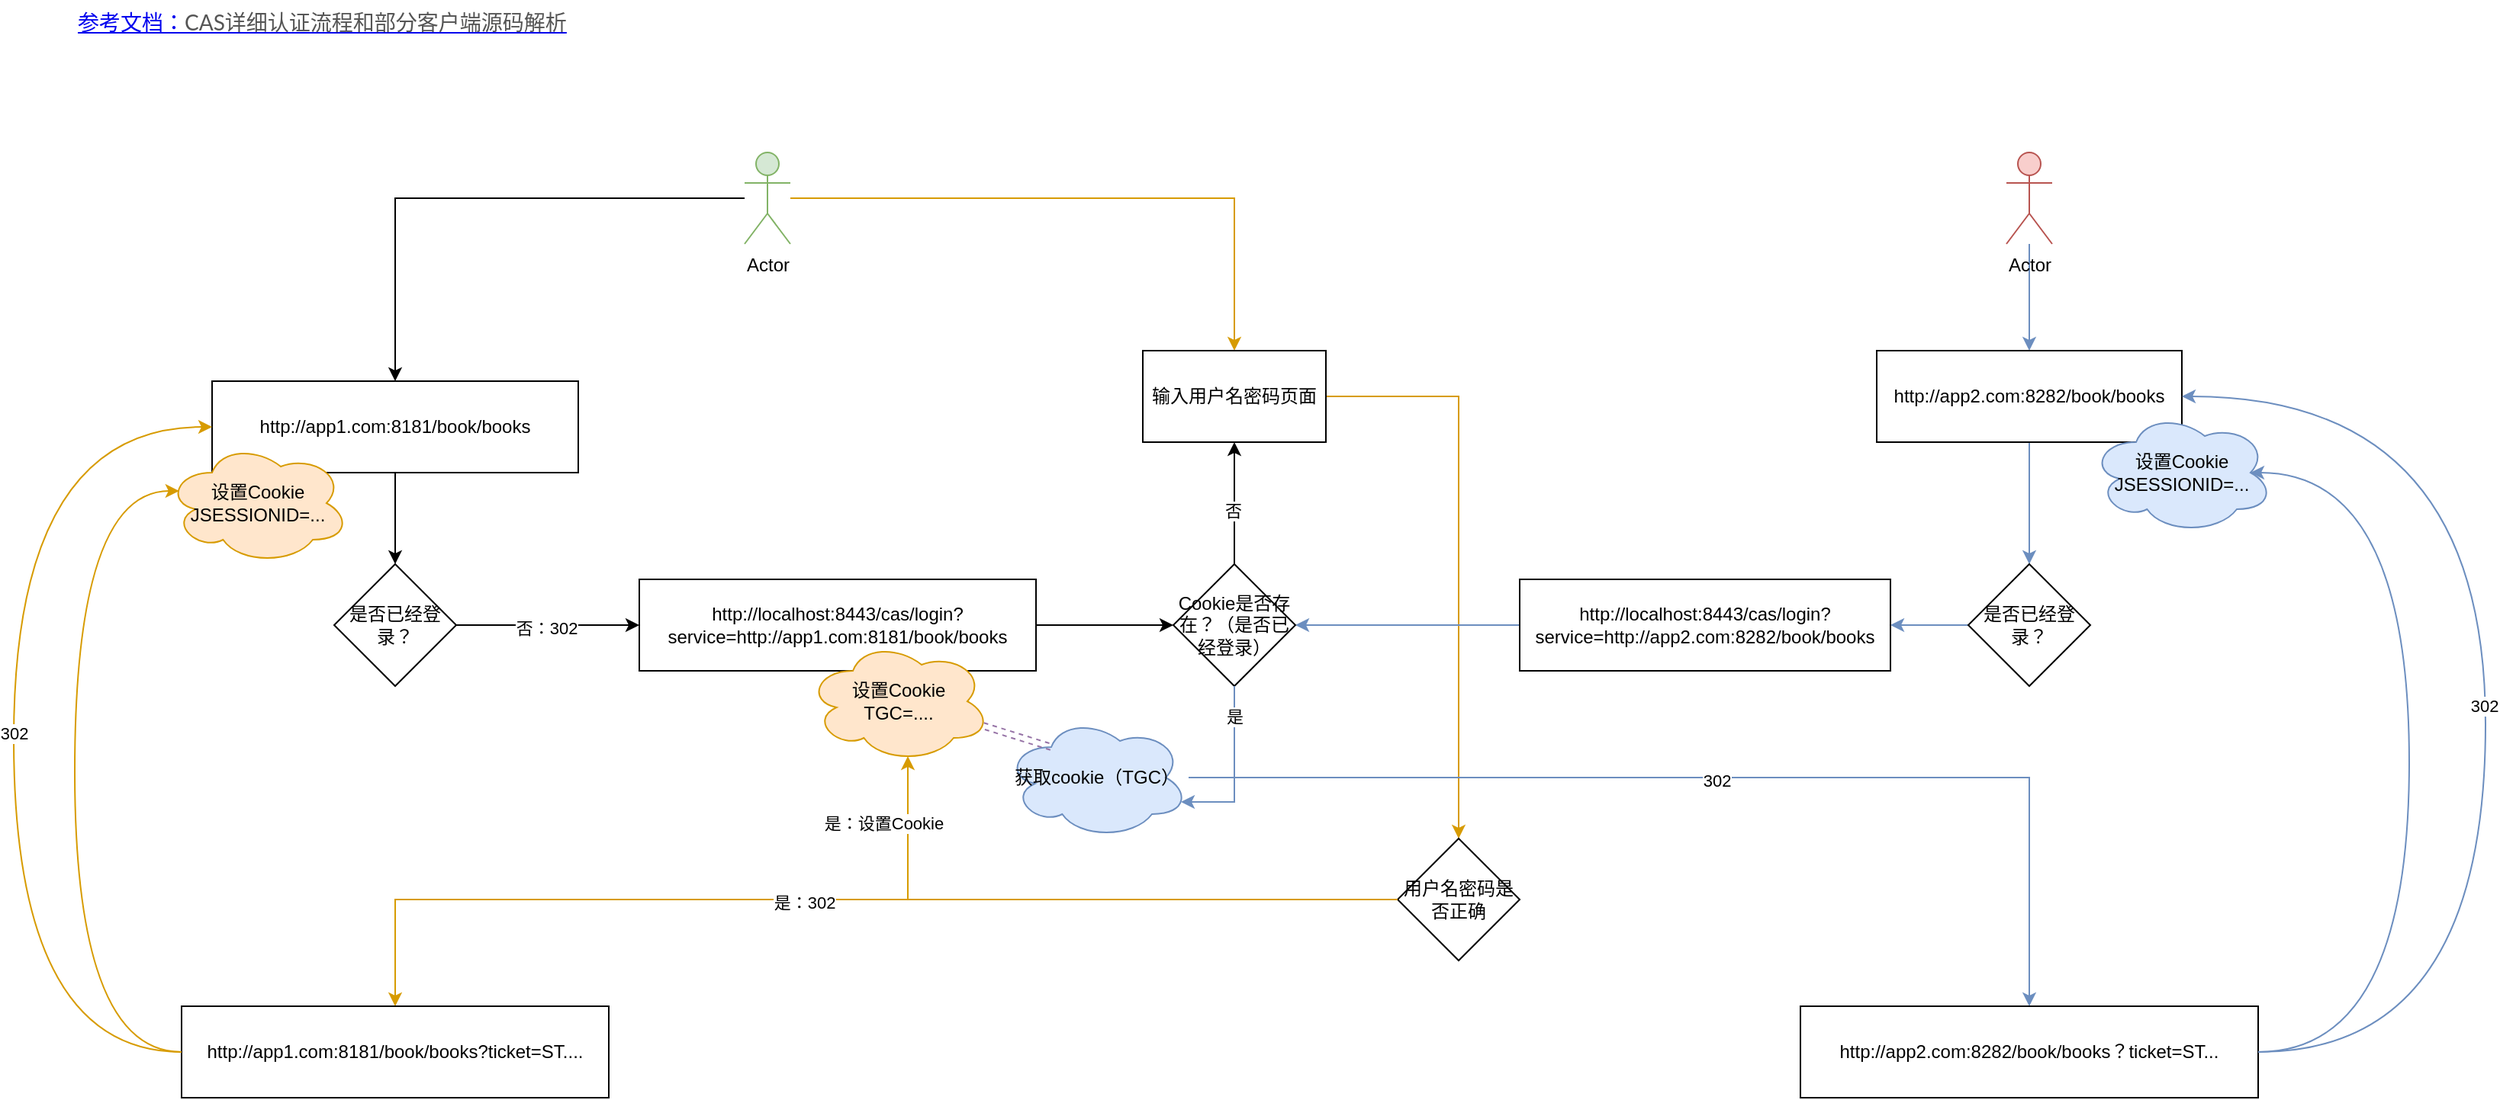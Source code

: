<mxfile version="22.1.18" type="device">
  <diagram id="3n3GMLr9_bggaubgurux" name="第 1 页">
    <mxGraphModel dx="2485" dy="1997" grid="1" gridSize="10" guides="1" tooltips="1" connect="1" arrows="1" fold="1" page="1" pageScale="1" pageWidth="827" pageHeight="1169" math="0" shadow="0">
      <root>
        <mxCell id="0" />
        <mxCell id="1" parent="0" />
        <mxCell id="lViJlbdtggMBDLcHaQ7U-3" style="edgeStyle=orthogonalEdgeStyle;rounded=0;orthogonalLoop=1;jettySize=auto;html=1;entryX=0.5;entryY=0;entryDx=0;entryDy=0;" parent="1" source="lViJlbdtggMBDLcHaQ7U-1" target="lViJlbdtggMBDLcHaQ7U-2" edge="1">
          <mxGeometry relative="1" as="geometry" />
        </mxCell>
        <mxCell id="lViJlbdtggMBDLcHaQ7U-1" value="http://app1.com:8181/book/books" style="rounded=0;whiteSpace=wrap;html=1;" parent="1" vertex="1">
          <mxGeometry x="50" y="190" width="240" height="60" as="geometry" />
        </mxCell>
        <mxCell id="lViJlbdtggMBDLcHaQ7U-5" style="edgeStyle=orthogonalEdgeStyle;rounded=0;orthogonalLoop=1;jettySize=auto;html=1;entryX=0;entryY=0.5;entryDx=0;entryDy=0;" parent="1" source="lViJlbdtggMBDLcHaQ7U-2" target="lViJlbdtggMBDLcHaQ7U-4" edge="1">
          <mxGeometry relative="1" as="geometry" />
        </mxCell>
        <mxCell id="lViJlbdtggMBDLcHaQ7U-6" value="否：302" style="edgeLabel;html=1;align=center;verticalAlign=middle;resizable=0;points=[];" parent="lViJlbdtggMBDLcHaQ7U-5" vertex="1" connectable="0">
          <mxGeometry x="-0.017" y="-2" relative="1" as="geometry">
            <mxPoint as="offset" />
          </mxGeometry>
        </mxCell>
        <mxCell id="lViJlbdtggMBDLcHaQ7U-2" value="是否已经登录？" style="rhombus;whiteSpace=wrap;html=1;" parent="1" vertex="1">
          <mxGeometry x="130" y="310" width="80" height="80" as="geometry" />
        </mxCell>
        <mxCell id="lViJlbdtggMBDLcHaQ7U-42" style="edgeStyle=orthogonalEdgeStyle;rounded=0;orthogonalLoop=1;jettySize=auto;html=1;" parent="1" source="lViJlbdtggMBDLcHaQ7U-4" target="lViJlbdtggMBDLcHaQ7U-41" edge="1">
          <mxGeometry relative="1" as="geometry" />
        </mxCell>
        <mxCell id="lViJlbdtggMBDLcHaQ7U-4" value="http://localhost:8443/cas/login?service=http://app1.com:8181/book/books" style="rounded=0;whiteSpace=wrap;html=1;" parent="1" vertex="1">
          <mxGeometry x="330" y="320" width="260" height="60" as="geometry" />
        </mxCell>
        <mxCell id="lViJlbdtggMBDLcHaQ7U-8" style="edgeStyle=orthogonalEdgeStyle;rounded=0;orthogonalLoop=1;jettySize=auto;html=1;entryX=0.5;entryY=0;entryDx=0;entryDy=0;" parent="1" source="lViJlbdtggMBDLcHaQ7U-7" target="lViJlbdtggMBDLcHaQ7U-1" edge="1">
          <mxGeometry relative="1" as="geometry" />
        </mxCell>
        <mxCell id="lViJlbdtggMBDLcHaQ7U-12" style="edgeStyle=orthogonalEdgeStyle;rounded=0;orthogonalLoop=1;jettySize=auto;html=1;fillColor=#ffe6cc;strokeColor=#d79b00;" parent="1" source="lViJlbdtggMBDLcHaQ7U-7" target="lViJlbdtggMBDLcHaQ7U-10" edge="1">
          <mxGeometry relative="1" as="geometry" />
        </mxCell>
        <mxCell id="lViJlbdtggMBDLcHaQ7U-7" value="Actor" style="shape=umlActor;verticalLabelPosition=bottom;verticalAlign=top;html=1;outlineConnect=0;fillColor=#d5e8d4;strokeColor=#82b366;" parent="1" vertex="1">
          <mxGeometry x="399" y="40" width="30" height="60" as="geometry" />
        </mxCell>
        <mxCell id="lViJlbdtggMBDLcHaQ7U-45" style="edgeStyle=orthogonalEdgeStyle;rounded=0;orthogonalLoop=1;jettySize=auto;html=1;entryX=0.5;entryY=0;entryDx=0;entryDy=0;fillColor=#ffe6cc;strokeColor=#d79b00;" parent="1" source="lViJlbdtggMBDLcHaQ7U-10" target="lViJlbdtggMBDLcHaQ7U-14" edge="1">
          <mxGeometry relative="1" as="geometry" />
        </mxCell>
        <mxCell id="lViJlbdtggMBDLcHaQ7U-10" value="输入用户名密码页面" style="rounded=0;whiteSpace=wrap;html=1;" parent="1" vertex="1">
          <mxGeometry x="660" y="170" width="120" height="60" as="geometry" />
        </mxCell>
        <mxCell id="lViJlbdtggMBDLcHaQ7U-24" style="edgeStyle=orthogonalEdgeStyle;rounded=0;orthogonalLoop=1;jettySize=auto;html=1;fillColor=#ffe6cc;strokeColor=#d79b00;" parent="1" source="lViJlbdtggMBDLcHaQ7U-14" target="lViJlbdtggMBDLcHaQ7U-18" edge="1">
          <mxGeometry relative="1" as="geometry" />
        </mxCell>
        <mxCell id="lViJlbdtggMBDLcHaQ7U-25" value="是：302" style="edgeLabel;html=1;align=center;verticalAlign=middle;resizable=0;points=[];" parent="lViJlbdtggMBDLcHaQ7U-24" vertex="1" connectable="0">
          <mxGeometry x="0.072" y="2" relative="1" as="geometry">
            <mxPoint as="offset" />
          </mxGeometry>
        </mxCell>
        <mxCell id="lViJlbdtggMBDLcHaQ7U-14" value="用户名密码是否正确" style="rhombus;whiteSpace=wrap;html=1;" parent="1" vertex="1">
          <mxGeometry x="827" y="490" width="80" height="80" as="geometry" />
        </mxCell>
        <mxCell id="lViJlbdtggMBDLcHaQ7U-29" style="edgeStyle=orthogonalEdgeStyle;rounded=0;orthogonalLoop=1;jettySize=auto;html=1;entryX=0;entryY=0.5;entryDx=0;entryDy=0;exitX=0;exitY=0.5;exitDx=0;exitDy=0;fillColor=#ffe6cc;strokeColor=#d79b00;curved=1;" parent="1" source="lViJlbdtggMBDLcHaQ7U-18" target="lViJlbdtggMBDLcHaQ7U-1" edge="1">
          <mxGeometry relative="1" as="geometry">
            <mxPoint x="-20" y="555" as="sourcePoint" />
            <mxPoint x="-20" y="220" as="targetPoint" />
            <Array as="points">
              <mxPoint x="-80" y="630" />
              <mxPoint x="-80" y="220" />
            </Array>
          </mxGeometry>
        </mxCell>
        <mxCell id="lViJlbdtggMBDLcHaQ7U-30" value="302" style="edgeLabel;html=1;align=center;verticalAlign=middle;resizable=0;points=[];" parent="lViJlbdtggMBDLcHaQ7U-29" vertex="1" connectable="0">
          <mxGeometry x="-0.488" y="-1" relative="1" as="geometry">
            <mxPoint x="-1" y="-153" as="offset" />
          </mxGeometry>
        </mxCell>
        <mxCell id="lViJlbdtggMBDLcHaQ7U-18" value="http://app1.com:8181/book/books?ticket=ST...." style="rounded=0;whiteSpace=wrap;html=1;" parent="1" vertex="1">
          <mxGeometry x="30" y="600" width="280" height="60" as="geometry" />
        </mxCell>
        <mxCell id="lViJlbdtggMBDLcHaQ7U-22" value="设置Cookie&lt;br&gt;TGC=...." style="ellipse;shape=cloud;whiteSpace=wrap;html=1;fillColor=#ffe6cc;strokeColor=#d79b00;" parent="1" vertex="1">
          <mxGeometry x="440" y="360" width="120" height="80" as="geometry" />
        </mxCell>
        <mxCell id="lViJlbdtggMBDLcHaQ7U-23" style="edgeStyle=orthogonalEdgeStyle;rounded=0;orthogonalLoop=1;jettySize=auto;html=1;fillColor=#ffe6cc;strokeColor=#d79b00;entryX=0.55;entryY=0.95;entryDx=0;entryDy=0;entryPerimeter=0;" parent="1" source="lViJlbdtggMBDLcHaQ7U-14" target="lViJlbdtggMBDLcHaQ7U-22" edge="1">
          <mxGeometry relative="1" as="geometry">
            <mxPoint x="376" y="446" as="targetPoint" />
          </mxGeometry>
        </mxCell>
        <mxCell id="lViJlbdtggMBDLcHaQ7U-26" value="是：设置Cookie" style="edgeLabel;html=1;align=center;verticalAlign=middle;resizable=0;points=[];" parent="lViJlbdtggMBDLcHaQ7U-23" vertex="1" connectable="0">
          <mxGeometry x="0.393" y="2" relative="1" as="geometry">
            <mxPoint x="-48" y="-52" as="offset" />
          </mxGeometry>
        </mxCell>
        <mxCell id="lViJlbdtggMBDLcHaQ7U-31" value="设置Cookie&lt;br&gt;JSESSIONID=..." style="ellipse;shape=cloud;whiteSpace=wrap;html=1;fillColor=#ffe6cc;strokeColor=#d79b00;" parent="1" vertex="1">
          <mxGeometry x="20" y="230" width="120" height="80" as="geometry" />
        </mxCell>
        <mxCell id="lViJlbdtggMBDLcHaQ7U-32" style="edgeStyle=orthogonalEdgeStyle;rounded=0;orthogonalLoop=1;jettySize=auto;html=1;entryX=0.07;entryY=0.4;entryDx=0;entryDy=0;entryPerimeter=0;curved=1;exitX=0;exitY=0.5;exitDx=0;exitDy=0;fillColor=#ffe6cc;strokeColor=#d79b00;" parent="1" source="lViJlbdtggMBDLcHaQ7U-18" target="lViJlbdtggMBDLcHaQ7U-31" edge="1">
          <mxGeometry relative="1" as="geometry">
            <Array as="points">
              <mxPoint x="-40" y="630" />
              <mxPoint x="-40" y="262" />
            </Array>
          </mxGeometry>
        </mxCell>
        <mxCell id="lViJlbdtggMBDLcHaQ7U-37" style="edgeStyle=orthogonalEdgeStyle;rounded=0;orthogonalLoop=1;jettySize=auto;html=1;fillColor=#dae8fc;strokeColor=#6c8ebf;" parent="1" source="lViJlbdtggMBDLcHaQ7U-33" target="lViJlbdtggMBDLcHaQ7U-35" edge="1">
          <mxGeometry relative="1" as="geometry">
            <Array as="points">
              <mxPoint x="1241" y="155" />
              <mxPoint x="1241" y="155" />
            </Array>
          </mxGeometry>
        </mxCell>
        <mxCell id="lViJlbdtggMBDLcHaQ7U-33" value="Actor" style="shape=umlActor;verticalLabelPosition=bottom;verticalAlign=top;html=1;outlineConnect=0;fillColor=#f8cecc;strokeColor=#b85450;" parent="1" vertex="1">
          <mxGeometry x="1226" y="40" width="30" height="60" as="geometry" />
        </mxCell>
        <mxCell id="lViJlbdtggMBDLcHaQ7U-53" style="edgeStyle=orthogonalEdgeStyle;rounded=0;orthogonalLoop=1;jettySize=auto;html=1;fillColor=#dae8fc;strokeColor=#6c8ebf;" parent="1" source="lViJlbdtggMBDLcHaQ7U-35" target="lViJlbdtggMBDLcHaQ7U-52" edge="1">
          <mxGeometry relative="1" as="geometry" />
        </mxCell>
        <mxCell id="lViJlbdtggMBDLcHaQ7U-35" value="http://app2.com:8282/book/books" style="rounded=0;whiteSpace=wrap;html=1;" parent="1" vertex="1">
          <mxGeometry x="1141" y="170" width="200" height="60" as="geometry" />
        </mxCell>
        <mxCell id="lViJlbdtggMBDLcHaQ7U-55" style="edgeStyle=orthogonalEdgeStyle;rounded=0;orthogonalLoop=1;jettySize=auto;html=1;fillColor=#dae8fc;strokeColor=#6c8ebf;" parent="1" source="lViJlbdtggMBDLcHaQ7U-40" target="lViJlbdtggMBDLcHaQ7U-41" edge="1">
          <mxGeometry relative="1" as="geometry" />
        </mxCell>
        <mxCell id="lViJlbdtggMBDLcHaQ7U-40" value="http://localhost:8443/cas/login?service=http://app2.com:8282/book/books" style="rounded=0;whiteSpace=wrap;html=1;" parent="1" vertex="1">
          <mxGeometry x="907" y="320" width="243" height="60" as="geometry" />
        </mxCell>
        <mxCell id="lViJlbdtggMBDLcHaQ7U-43" style="edgeStyle=orthogonalEdgeStyle;rounded=0;orthogonalLoop=1;jettySize=auto;html=1;entryX=0.5;entryY=1;entryDx=0;entryDy=0;" parent="1" source="lViJlbdtggMBDLcHaQ7U-41" target="lViJlbdtggMBDLcHaQ7U-10" edge="1">
          <mxGeometry relative="1" as="geometry" />
        </mxCell>
        <mxCell id="lViJlbdtggMBDLcHaQ7U-44" value="否" style="edgeLabel;html=1;align=center;verticalAlign=middle;resizable=0;points=[];" parent="lViJlbdtggMBDLcHaQ7U-43" vertex="1" connectable="0">
          <mxGeometry x="-0.129" y="1" relative="1" as="geometry">
            <mxPoint as="offset" />
          </mxGeometry>
        </mxCell>
        <mxCell id="lViJlbdtggMBDLcHaQ7U-41" value="Cookie是否存在？（是否已经登录）" style="rhombus;whiteSpace=wrap;html=1;" parent="1" vertex="1">
          <mxGeometry x="680" y="310" width="80" height="80" as="geometry" />
        </mxCell>
        <mxCell id="lViJlbdtggMBDLcHaQ7U-47" style="edgeStyle=orthogonalEdgeStyle;rounded=0;orthogonalLoop=1;jettySize=auto;html=1;fillColor=#dae8fc;strokeColor=#6c8ebf;" parent="1" source="lViJlbdtggMBDLcHaQ7U-41" edge="1">
          <mxGeometry relative="1" as="geometry">
            <mxPoint x="685" y="466" as="targetPoint" />
            <Array as="points">
              <mxPoint x="720" y="466" />
            </Array>
          </mxGeometry>
        </mxCell>
        <mxCell id="lViJlbdtggMBDLcHaQ7U-48" value="是" style="edgeLabel;html=1;align=center;verticalAlign=middle;resizable=0;points=[];" parent="lViJlbdtggMBDLcHaQ7U-47" vertex="1" connectable="0">
          <mxGeometry x="0.011" relative="1" as="geometry">
            <mxPoint y="-36" as="offset" />
          </mxGeometry>
        </mxCell>
        <mxCell id="lViJlbdtggMBDLcHaQ7U-57" style="edgeStyle=orthogonalEdgeStyle;rounded=0;orthogonalLoop=1;jettySize=auto;html=1;entryX=0.5;entryY=0;entryDx=0;entryDy=0;fillColor=#dae8fc;strokeColor=#6c8ebf;" parent="1" source="lViJlbdtggMBDLcHaQ7U-49" target="lViJlbdtggMBDLcHaQ7U-56" edge="1">
          <mxGeometry relative="1" as="geometry" />
        </mxCell>
        <mxCell id="lViJlbdtggMBDLcHaQ7U-64" value="302" style="edgeLabel;html=1;align=center;verticalAlign=middle;resizable=0;points=[];" parent="lViJlbdtggMBDLcHaQ7U-57" vertex="1" connectable="0">
          <mxGeometry x="-0.013" y="-2" relative="1" as="geometry">
            <mxPoint as="offset" />
          </mxGeometry>
        </mxCell>
        <mxCell id="lViJlbdtggMBDLcHaQ7U-49" value="获取cookie（TGC）" style="ellipse;shape=cloud;whiteSpace=wrap;html=1;fillColor=#dae8fc;strokeColor=#6c8ebf;" parent="1" vertex="1">
          <mxGeometry x="570" y="410" width="120" height="80" as="geometry" />
        </mxCell>
        <mxCell id="lViJlbdtggMBDLcHaQ7U-50" value="" style="shape=link;html=1;rounded=0;exitX=0.96;exitY=0.7;exitDx=0;exitDy=0;exitPerimeter=0;entryX=0.25;entryY=0.25;entryDx=0;entryDy=0;entryPerimeter=0;dashed=1;fillColor=#e1d5e7;strokeColor=#9673a6;" parent="1" source="lViJlbdtggMBDLcHaQ7U-22" target="lViJlbdtggMBDLcHaQ7U-49" edge="1">
          <mxGeometry width="100" relative="1" as="geometry">
            <mxPoint x="510" y="470" as="sourcePoint" />
            <mxPoint x="610" y="470" as="targetPoint" />
          </mxGeometry>
        </mxCell>
        <mxCell id="lViJlbdtggMBDLcHaQ7U-54" style="edgeStyle=orthogonalEdgeStyle;rounded=0;orthogonalLoop=1;jettySize=auto;html=1;fillColor=#dae8fc;strokeColor=#6c8ebf;" parent="1" source="lViJlbdtggMBDLcHaQ7U-52" target="lViJlbdtggMBDLcHaQ7U-40" edge="1">
          <mxGeometry relative="1" as="geometry" />
        </mxCell>
        <mxCell id="lViJlbdtggMBDLcHaQ7U-52" value="是否已经登录？" style="rhombus;whiteSpace=wrap;html=1;" parent="1" vertex="1">
          <mxGeometry x="1201" y="310" width="80" height="80" as="geometry" />
        </mxCell>
        <mxCell id="lViJlbdtggMBDLcHaQ7U-59" style="edgeStyle=orthogonalEdgeStyle;rounded=0;orthogonalLoop=1;jettySize=auto;html=1;entryX=1;entryY=0.5;entryDx=0;entryDy=0;curved=1;fillColor=#dae8fc;strokeColor=#6c8ebf;" parent="1" source="lViJlbdtggMBDLcHaQ7U-56" target="lViJlbdtggMBDLcHaQ7U-35" edge="1">
          <mxGeometry relative="1" as="geometry">
            <Array as="points">
              <mxPoint x="1540" y="630" />
              <mxPoint x="1540" y="200" />
            </Array>
          </mxGeometry>
        </mxCell>
        <mxCell id="lViJlbdtggMBDLcHaQ7U-63" value="302" style="edgeLabel;html=1;align=center;verticalAlign=middle;resizable=0;points=[];" parent="lViJlbdtggMBDLcHaQ7U-59" vertex="1" connectable="0">
          <mxGeometry x="-0.033" y="1" relative="1" as="geometry">
            <mxPoint as="offset" />
          </mxGeometry>
        </mxCell>
        <mxCell id="lViJlbdtggMBDLcHaQ7U-56" value="http://app2.com:8282/book/books？ticket=ST..." style="rounded=0;whiteSpace=wrap;html=1;" parent="1" vertex="1">
          <mxGeometry x="1091" y="600" width="300" height="60" as="geometry" />
        </mxCell>
        <mxCell id="lViJlbdtggMBDLcHaQ7U-61" value="设置Cookie&lt;br&gt;JSESSIONID=..." style="ellipse;shape=cloud;whiteSpace=wrap;html=1;fillColor=#dae8fc;strokeColor=#6c8ebf;" parent="1" vertex="1">
          <mxGeometry x="1281" y="210" width="120" height="80" as="geometry" />
        </mxCell>
        <mxCell id="lViJlbdtggMBDLcHaQ7U-62" style="edgeStyle=orthogonalEdgeStyle;rounded=0;orthogonalLoop=1;jettySize=auto;html=1;entryX=0.875;entryY=0.5;entryDx=0;entryDy=0;entryPerimeter=0;curved=1;fillColor=#dae8fc;strokeColor=#6c8ebf;" parent="1" source="lViJlbdtggMBDLcHaQ7U-56" target="lViJlbdtggMBDLcHaQ7U-61" edge="1">
          <mxGeometry relative="1" as="geometry">
            <Array as="points">
              <mxPoint x="1490" y="630" />
              <mxPoint x="1490" y="250" />
            </Array>
          </mxGeometry>
        </mxCell>
        <mxCell id="oi0Erq8bD0GB1TJ7Tk53-2" value="&lt;font style=&quot;font-size: 14px;&quot;&gt;&lt;a href=&quot;https://liushaohuang.cn/2020/01/07/CAS%E8%AF%A6%E7%BB%86%E8%AE%A4%E8%AF%81%E6%B5%81%E7%A8%8B%E5%92%8C%E9%83%A8%E5%88%86%E5%AE%A2%E6%88%B7%E7%AB%AF%E6%BA%90%E7%A0%81%E8%A7%A3%E6%9E%90/&quot;&gt;参考文档：&lt;span style=&quot;background-color: rgb(255, 255, 255); color: rgb(85, 85, 85); font-family: Lato, &amp;quot;PingFang SC&amp;quot;, &amp;quot;Microsoft YaHei&amp;quot;, sans-serif;&quot;&gt;CAS详细认证流程和部分客户端源码解析&lt;/span&gt;&lt;/a&gt;&lt;br&gt;&lt;/font&gt;" style="text;html=1;strokeColor=none;fillColor=none;align=left;verticalAlign=middle;whiteSpace=wrap;rounded=0;" parent="1" vertex="1">
          <mxGeometry x="-40" y="-60" width="330" height="30" as="geometry" />
        </mxCell>
      </root>
    </mxGraphModel>
  </diagram>
</mxfile>
